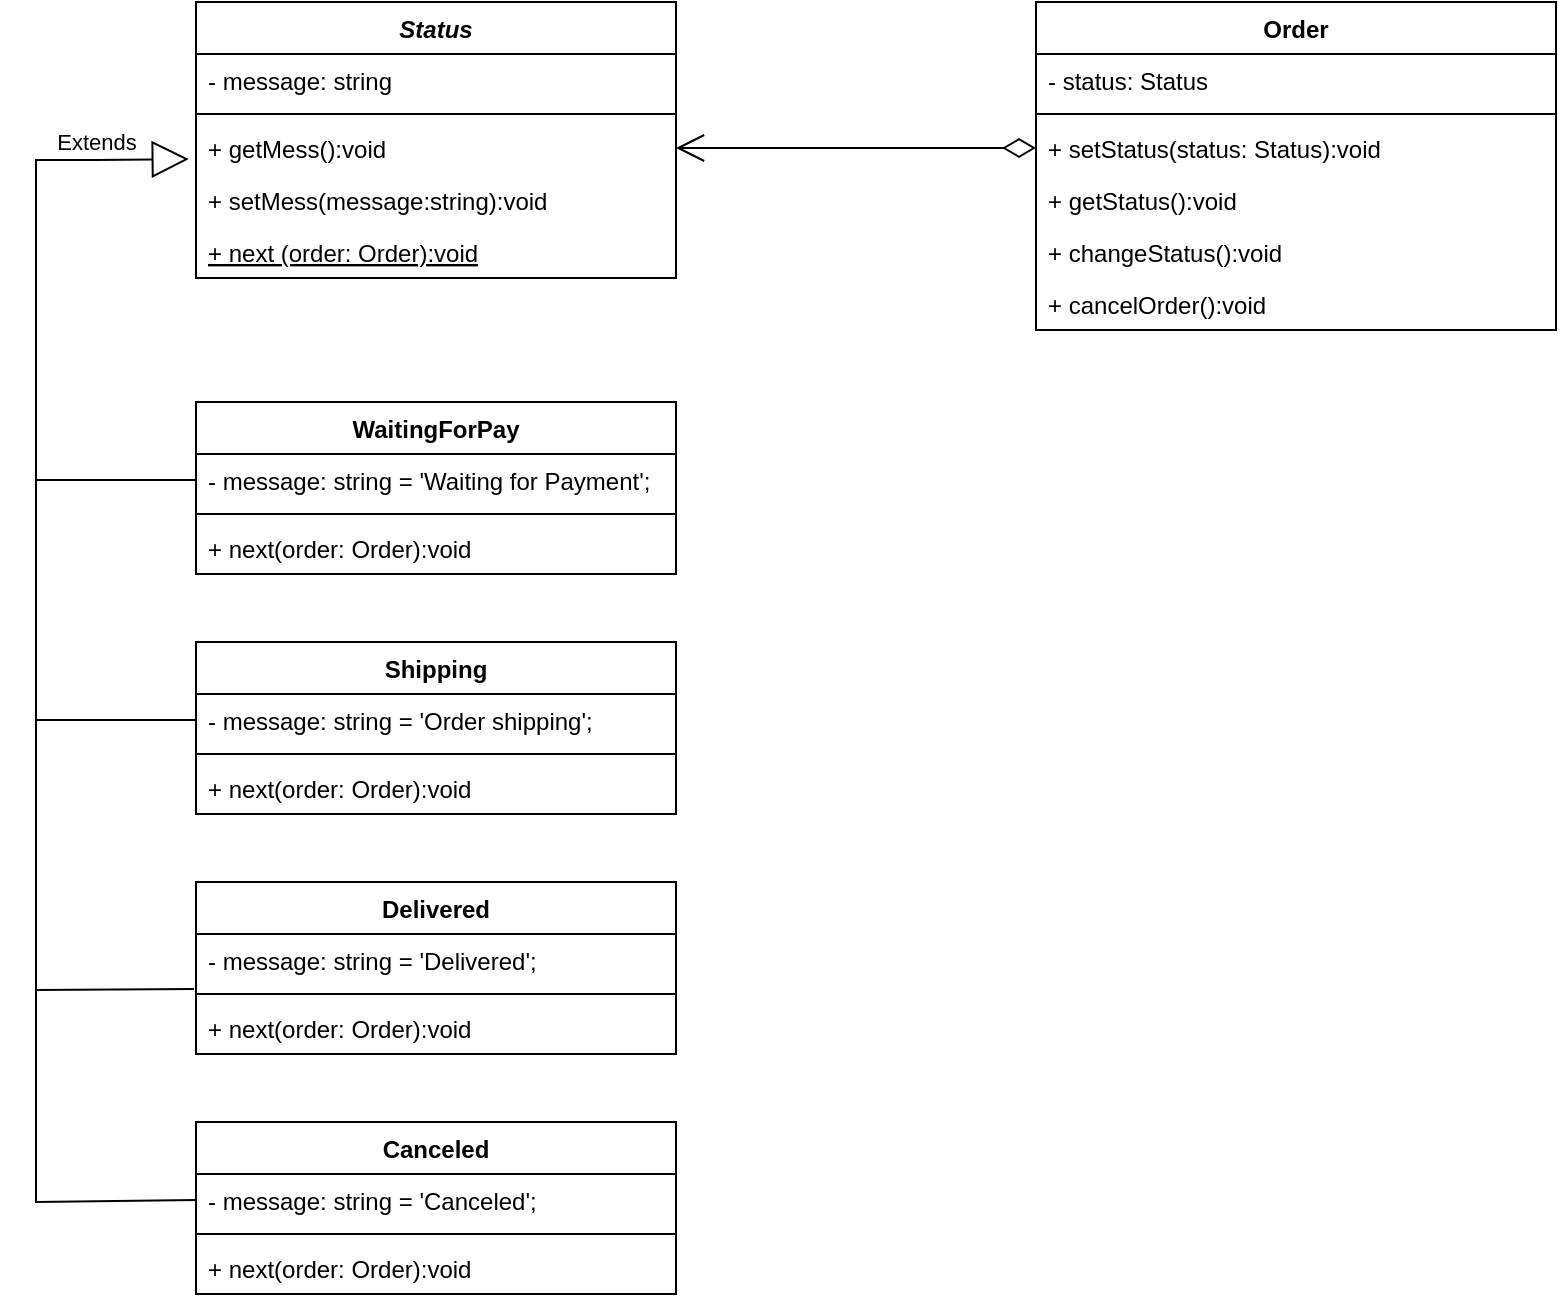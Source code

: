 <mxfile version="20.8.16" type="device"><diagram name="Page-1" id="Mc0gX32QP7m6tFfLGlkD"><mxGraphModel dx="941" dy="694" grid="1" gridSize="10" guides="1" tooltips="1" connect="1" arrows="1" fold="1" page="1" pageScale="1" pageWidth="700" pageHeight="1000" math="0" shadow="0"><root><mxCell id="0"/><mxCell id="1" parent="0"/><mxCell id="XeFYmhR1fV2VLFc8ohB6-1" value="Status" style="swimlane;fontStyle=3;align=center;verticalAlign=top;childLayout=stackLayout;horizontal=1;startSize=26;horizontalStack=0;resizeParent=1;resizeParentMax=0;resizeLast=0;collapsible=1;marginBottom=0;" vertex="1" parent="1"><mxGeometry x="120" y="40" width="240" height="138" as="geometry"/></mxCell><mxCell id="XeFYmhR1fV2VLFc8ohB6-2" value="- message: string" style="text;strokeColor=none;fillColor=none;align=left;verticalAlign=top;spacingLeft=4;spacingRight=4;overflow=hidden;rotatable=0;points=[[0,0.5],[1,0.5]];portConstraint=eastwest;" vertex="1" parent="XeFYmhR1fV2VLFc8ohB6-1"><mxGeometry y="26" width="240" height="26" as="geometry"/></mxCell><mxCell id="XeFYmhR1fV2VLFc8ohB6-3" value="" style="line;strokeWidth=1;fillColor=none;align=left;verticalAlign=middle;spacingTop=-1;spacingLeft=3;spacingRight=3;rotatable=0;labelPosition=right;points=[];portConstraint=eastwest;strokeColor=inherit;" vertex="1" parent="XeFYmhR1fV2VLFc8ohB6-1"><mxGeometry y="52" width="240" height="8" as="geometry"/></mxCell><mxCell id="XeFYmhR1fV2VLFc8ohB6-4" value="+ getMess():void" style="text;strokeColor=none;fillColor=none;align=left;verticalAlign=top;spacingLeft=4;spacingRight=4;overflow=hidden;rotatable=0;points=[[0,0.5],[1,0.5]];portConstraint=eastwest;" vertex="1" parent="XeFYmhR1fV2VLFc8ohB6-1"><mxGeometry y="60" width="240" height="26" as="geometry"/></mxCell><mxCell id="XeFYmhR1fV2VLFc8ohB6-7" value="+ setMess(message:string):void" style="text;strokeColor=none;fillColor=none;align=left;verticalAlign=top;spacingLeft=4;spacingRight=4;overflow=hidden;rotatable=0;points=[[0,0.5],[1,0.5]];portConstraint=eastwest;" vertex="1" parent="XeFYmhR1fV2VLFc8ohB6-1"><mxGeometry y="86" width="240" height="26" as="geometry"/></mxCell><mxCell id="XeFYmhR1fV2VLFc8ohB6-8" value="+ next (order: Order):void" style="text;strokeColor=none;fillColor=none;align=left;verticalAlign=top;spacingLeft=4;spacingRight=4;overflow=hidden;rotatable=0;points=[[0,0.5],[1,0.5]];portConstraint=eastwest;fontStyle=4" vertex="1" parent="XeFYmhR1fV2VLFc8ohB6-1"><mxGeometry y="112" width="240" height="26" as="geometry"/></mxCell><mxCell id="XeFYmhR1fV2VLFc8ohB6-9" value="Order" style="swimlane;fontStyle=1;align=center;verticalAlign=top;childLayout=stackLayout;horizontal=1;startSize=26;horizontalStack=0;resizeParent=1;resizeParentMax=0;resizeLast=0;collapsible=1;marginBottom=0;" vertex="1" parent="1"><mxGeometry x="540" y="40" width="260" height="164" as="geometry"/></mxCell><mxCell id="XeFYmhR1fV2VLFc8ohB6-10" value="- status: Status" style="text;strokeColor=none;fillColor=none;align=left;verticalAlign=top;spacingLeft=4;spacingRight=4;overflow=hidden;rotatable=0;points=[[0,0.5],[1,0.5]];portConstraint=eastwest;" vertex="1" parent="XeFYmhR1fV2VLFc8ohB6-9"><mxGeometry y="26" width="260" height="26" as="geometry"/></mxCell><mxCell id="XeFYmhR1fV2VLFc8ohB6-11" value="" style="line;strokeWidth=1;fillColor=none;align=left;verticalAlign=middle;spacingTop=-1;spacingLeft=3;spacingRight=3;rotatable=0;labelPosition=right;points=[];portConstraint=eastwest;strokeColor=inherit;" vertex="1" parent="XeFYmhR1fV2VLFc8ohB6-9"><mxGeometry y="52" width="260" height="8" as="geometry"/></mxCell><mxCell id="XeFYmhR1fV2VLFc8ohB6-13" value="+ setStatus(status: Status):void" style="text;strokeColor=none;fillColor=none;align=left;verticalAlign=top;spacingLeft=4;spacingRight=4;overflow=hidden;rotatable=0;points=[[0,0.5],[1,0.5]];portConstraint=eastwest;" vertex="1" parent="XeFYmhR1fV2VLFc8ohB6-9"><mxGeometry y="60" width="260" height="26" as="geometry"/></mxCell><mxCell id="XeFYmhR1fV2VLFc8ohB6-14" value="+ getStatus():void" style="text;strokeColor=none;fillColor=none;align=left;verticalAlign=top;spacingLeft=4;spacingRight=4;overflow=hidden;rotatable=0;points=[[0,0.5],[1,0.5]];portConstraint=eastwest;" vertex="1" parent="XeFYmhR1fV2VLFc8ohB6-9"><mxGeometry y="86" width="260" height="26" as="geometry"/></mxCell><mxCell id="XeFYmhR1fV2VLFc8ohB6-15" value="+ changeStatus():void" style="text;strokeColor=none;fillColor=none;align=left;verticalAlign=top;spacingLeft=4;spacingRight=4;overflow=hidden;rotatable=0;points=[[0,0.5],[1,0.5]];portConstraint=eastwest;" vertex="1" parent="XeFYmhR1fV2VLFc8ohB6-9"><mxGeometry y="112" width="260" height="26" as="geometry"/></mxCell><mxCell id="XeFYmhR1fV2VLFc8ohB6-12" value="+ cancelOrder():void" style="text;strokeColor=none;fillColor=none;align=left;verticalAlign=top;spacingLeft=4;spacingRight=4;overflow=hidden;rotatable=0;points=[[0,0.5],[1,0.5]];portConstraint=eastwest;" vertex="1" parent="XeFYmhR1fV2VLFc8ohB6-9"><mxGeometry y="138" width="260" height="26" as="geometry"/></mxCell><mxCell id="XeFYmhR1fV2VLFc8ohB6-24" value="WaitingForPay" style="swimlane;fontStyle=1;align=center;verticalAlign=top;childLayout=stackLayout;horizontal=1;startSize=26;horizontalStack=0;resizeParent=1;resizeParentMax=0;resizeLast=0;collapsible=1;marginBottom=0;" vertex="1" parent="1"><mxGeometry x="120" y="240" width="240" height="86" as="geometry"/></mxCell><mxCell id="XeFYmhR1fV2VLFc8ohB6-25" value="- message: string = 'Waiting for Payment';" style="text;strokeColor=none;fillColor=none;align=left;verticalAlign=top;spacingLeft=4;spacingRight=4;overflow=hidden;rotatable=0;points=[[0,0.5],[1,0.5]];portConstraint=eastwest;" vertex="1" parent="XeFYmhR1fV2VLFc8ohB6-24"><mxGeometry y="26" width="240" height="26" as="geometry"/></mxCell><mxCell id="XeFYmhR1fV2VLFc8ohB6-26" value="" style="line;strokeWidth=1;fillColor=none;align=left;verticalAlign=middle;spacingTop=-1;spacingLeft=3;spacingRight=3;rotatable=0;labelPosition=right;points=[];portConstraint=eastwest;strokeColor=inherit;" vertex="1" parent="XeFYmhR1fV2VLFc8ohB6-24"><mxGeometry y="52" width="240" height="8" as="geometry"/></mxCell><mxCell id="XeFYmhR1fV2VLFc8ohB6-27" value="+ next(order: Order):void" style="text;strokeColor=none;fillColor=none;align=left;verticalAlign=top;spacingLeft=4;spacingRight=4;overflow=hidden;rotatable=0;points=[[0,0.5],[1,0.5]];portConstraint=eastwest;" vertex="1" parent="XeFYmhR1fV2VLFc8ohB6-24"><mxGeometry y="60" width="240" height="26" as="geometry"/></mxCell><mxCell id="XeFYmhR1fV2VLFc8ohB6-28" value="Shipping" style="swimlane;fontStyle=1;align=center;verticalAlign=top;childLayout=stackLayout;horizontal=1;startSize=26;horizontalStack=0;resizeParent=1;resizeParentMax=0;resizeLast=0;collapsible=1;marginBottom=0;" vertex="1" parent="1"><mxGeometry x="120" y="360" width="240" height="86" as="geometry"/></mxCell><mxCell id="XeFYmhR1fV2VLFc8ohB6-29" value="- message: string = 'Order shipping';" style="text;strokeColor=none;fillColor=none;align=left;verticalAlign=top;spacingLeft=4;spacingRight=4;overflow=hidden;rotatable=0;points=[[0,0.5],[1,0.5]];portConstraint=eastwest;" vertex="1" parent="XeFYmhR1fV2VLFc8ohB6-28"><mxGeometry y="26" width="240" height="26" as="geometry"/></mxCell><mxCell id="XeFYmhR1fV2VLFc8ohB6-30" value="" style="line;strokeWidth=1;fillColor=none;align=left;verticalAlign=middle;spacingTop=-1;spacingLeft=3;spacingRight=3;rotatable=0;labelPosition=right;points=[];portConstraint=eastwest;strokeColor=inherit;" vertex="1" parent="XeFYmhR1fV2VLFc8ohB6-28"><mxGeometry y="52" width="240" height="8" as="geometry"/></mxCell><mxCell id="XeFYmhR1fV2VLFc8ohB6-31" value="+ next(order: Order):void" style="text;strokeColor=none;fillColor=none;align=left;verticalAlign=top;spacingLeft=4;spacingRight=4;overflow=hidden;rotatable=0;points=[[0,0.5],[1,0.5]];portConstraint=eastwest;" vertex="1" parent="XeFYmhR1fV2VLFc8ohB6-28"><mxGeometry y="60" width="240" height="26" as="geometry"/></mxCell><mxCell id="XeFYmhR1fV2VLFc8ohB6-32" value="Delivered" style="swimlane;fontStyle=1;align=center;verticalAlign=top;childLayout=stackLayout;horizontal=1;startSize=26;horizontalStack=0;resizeParent=1;resizeParentMax=0;resizeLast=0;collapsible=1;marginBottom=0;" vertex="1" parent="1"><mxGeometry x="120" y="480" width="240" height="86" as="geometry"/></mxCell><mxCell id="XeFYmhR1fV2VLFc8ohB6-33" value="- message: string = 'Delivered';" style="text;strokeColor=none;fillColor=none;align=left;verticalAlign=top;spacingLeft=4;spacingRight=4;overflow=hidden;rotatable=0;points=[[0,0.5],[1,0.5]];portConstraint=eastwest;" vertex="1" parent="XeFYmhR1fV2VLFc8ohB6-32"><mxGeometry y="26" width="240" height="26" as="geometry"/></mxCell><mxCell id="XeFYmhR1fV2VLFc8ohB6-34" value="" style="line;strokeWidth=1;fillColor=none;align=left;verticalAlign=middle;spacingTop=-1;spacingLeft=3;spacingRight=3;rotatable=0;labelPosition=right;points=[];portConstraint=eastwest;strokeColor=inherit;" vertex="1" parent="XeFYmhR1fV2VLFc8ohB6-32"><mxGeometry y="52" width="240" height="8" as="geometry"/></mxCell><mxCell id="XeFYmhR1fV2VLFc8ohB6-35" value="+ next(order: Order):void" style="text;strokeColor=none;fillColor=none;align=left;verticalAlign=top;spacingLeft=4;spacingRight=4;overflow=hidden;rotatable=0;points=[[0,0.5],[1,0.5]];portConstraint=eastwest;" vertex="1" parent="XeFYmhR1fV2VLFc8ohB6-32"><mxGeometry y="60" width="240" height="26" as="geometry"/></mxCell><mxCell id="XeFYmhR1fV2VLFc8ohB6-36" value="Canceled" style="swimlane;fontStyle=1;align=center;verticalAlign=top;childLayout=stackLayout;horizontal=1;startSize=26;horizontalStack=0;resizeParent=1;resizeParentMax=0;resizeLast=0;collapsible=1;marginBottom=0;" vertex="1" parent="1"><mxGeometry x="120" y="600" width="240" height="86" as="geometry"/></mxCell><mxCell id="XeFYmhR1fV2VLFc8ohB6-37" value="- message: string = 'Canceled';" style="text;strokeColor=none;fillColor=none;align=left;verticalAlign=top;spacingLeft=4;spacingRight=4;overflow=hidden;rotatable=0;points=[[0,0.5],[1,0.5]];portConstraint=eastwest;" vertex="1" parent="XeFYmhR1fV2VLFc8ohB6-36"><mxGeometry y="26" width="240" height="26" as="geometry"/></mxCell><mxCell id="XeFYmhR1fV2VLFc8ohB6-38" value="" style="line;strokeWidth=1;fillColor=none;align=left;verticalAlign=middle;spacingTop=-1;spacingLeft=3;spacingRight=3;rotatable=0;labelPosition=right;points=[];portConstraint=eastwest;strokeColor=inherit;" vertex="1" parent="XeFYmhR1fV2VLFc8ohB6-36"><mxGeometry y="52" width="240" height="8" as="geometry"/></mxCell><mxCell id="XeFYmhR1fV2VLFc8ohB6-39" value="+ next(order: Order):void" style="text;strokeColor=none;fillColor=none;align=left;verticalAlign=top;spacingLeft=4;spacingRight=4;overflow=hidden;rotatable=0;points=[[0,0.5],[1,0.5]];portConstraint=eastwest;" vertex="1" parent="XeFYmhR1fV2VLFc8ohB6-36"><mxGeometry y="60" width="240" height="26" as="geometry"/></mxCell><mxCell id="XeFYmhR1fV2VLFc8ohB6-40" value="" style="endArrow=open;html=1;endSize=12;startArrow=diamondThin;startSize=14;startFill=0;edgeStyle=orthogonalEdgeStyle;align=left;verticalAlign=bottom;rounded=0;exitX=0;exitY=0.5;exitDx=0;exitDy=0;entryX=1;entryY=0.5;entryDx=0;entryDy=0;" edge="1" parent="1" source="XeFYmhR1fV2VLFc8ohB6-13" target="XeFYmhR1fV2VLFc8ohB6-4"><mxGeometry x="-1" y="3" relative="1" as="geometry"><mxPoint x="380" y="100" as="sourcePoint"/><mxPoint x="430" y="160" as="targetPoint"/></mxGeometry></mxCell><mxCell id="XeFYmhR1fV2VLFc8ohB6-41" value="Extends" style="endArrow=block;endSize=16;endFill=0;html=1;rounded=0;entryX=-0.015;entryY=0.712;entryDx=0;entryDy=0;entryPerimeter=0;exitX=0;exitY=0.5;exitDx=0;exitDy=0;" edge="1" parent="1" source="XeFYmhR1fV2VLFc8ohB6-37" target="XeFYmhR1fV2VLFc8ohB6-4"><mxGeometry x="0.863" y="9" width="160" relative="1" as="geometry"><mxPoint x="250" y="380" as="sourcePoint"/><mxPoint x="410" y="380" as="targetPoint"/><Array as="points"><mxPoint x="40" y="640"/><mxPoint x="40" y="119"/><mxPoint x="70" y="119"/></Array><mxPoint as="offset"/></mxGeometry></mxCell><mxCell id="XeFYmhR1fV2VLFc8ohB6-42" value="" style="endArrow=none;html=1;rounded=0;entryX=0;entryY=0.5;entryDx=0;entryDy=0;" edge="1" parent="1" target="XeFYmhR1fV2VLFc8ohB6-25"><mxGeometry width="50" height="50" relative="1" as="geometry"><mxPoint x="40" y="279" as="sourcePoint"/><mxPoint x="110" y="270" as="targetPoint"/></mxGeometry></mxCell><mxCell id="XeFYmhR1fV2VLFc8ohB6-43" value="" style="endArrow=none;html=1;rounded=0;entryX=0;entryY=0.5;entryDx=0;entryDy=0;" edge="1" parent="1" target="XeFYmhR1fV2VLFc8ohB6-29"><mxGeometry width="50" height="50" relative="1" as="geometry"><mxPoint x="40" y="399" as="sourcePoint"/><mxPoint x="360" y="360" as="targetPoint"/></mxGeometry></mxCell><mxCell id="XeFYmhR1fV2VLFc8ohB6-44" value="" style="endArrow=none;html=1;rounded=0;entryX=-0.004;entryY=1.058;entryDx=0;entryDy=0;entryPerimeter=0;" edge="1" parent="1" target="XeFYmhR1fV2VLFc8ohB6-33"><mxGeometry width="50" height="50" relative="1" as="geometry"><mxPoint x="40" y="534" as="sourcePoint"/><mxPoint x="360" y="360" as="targetPoint"/></mxGeometry></mxCell></root></mxGraphModel></diagram></mxfile>